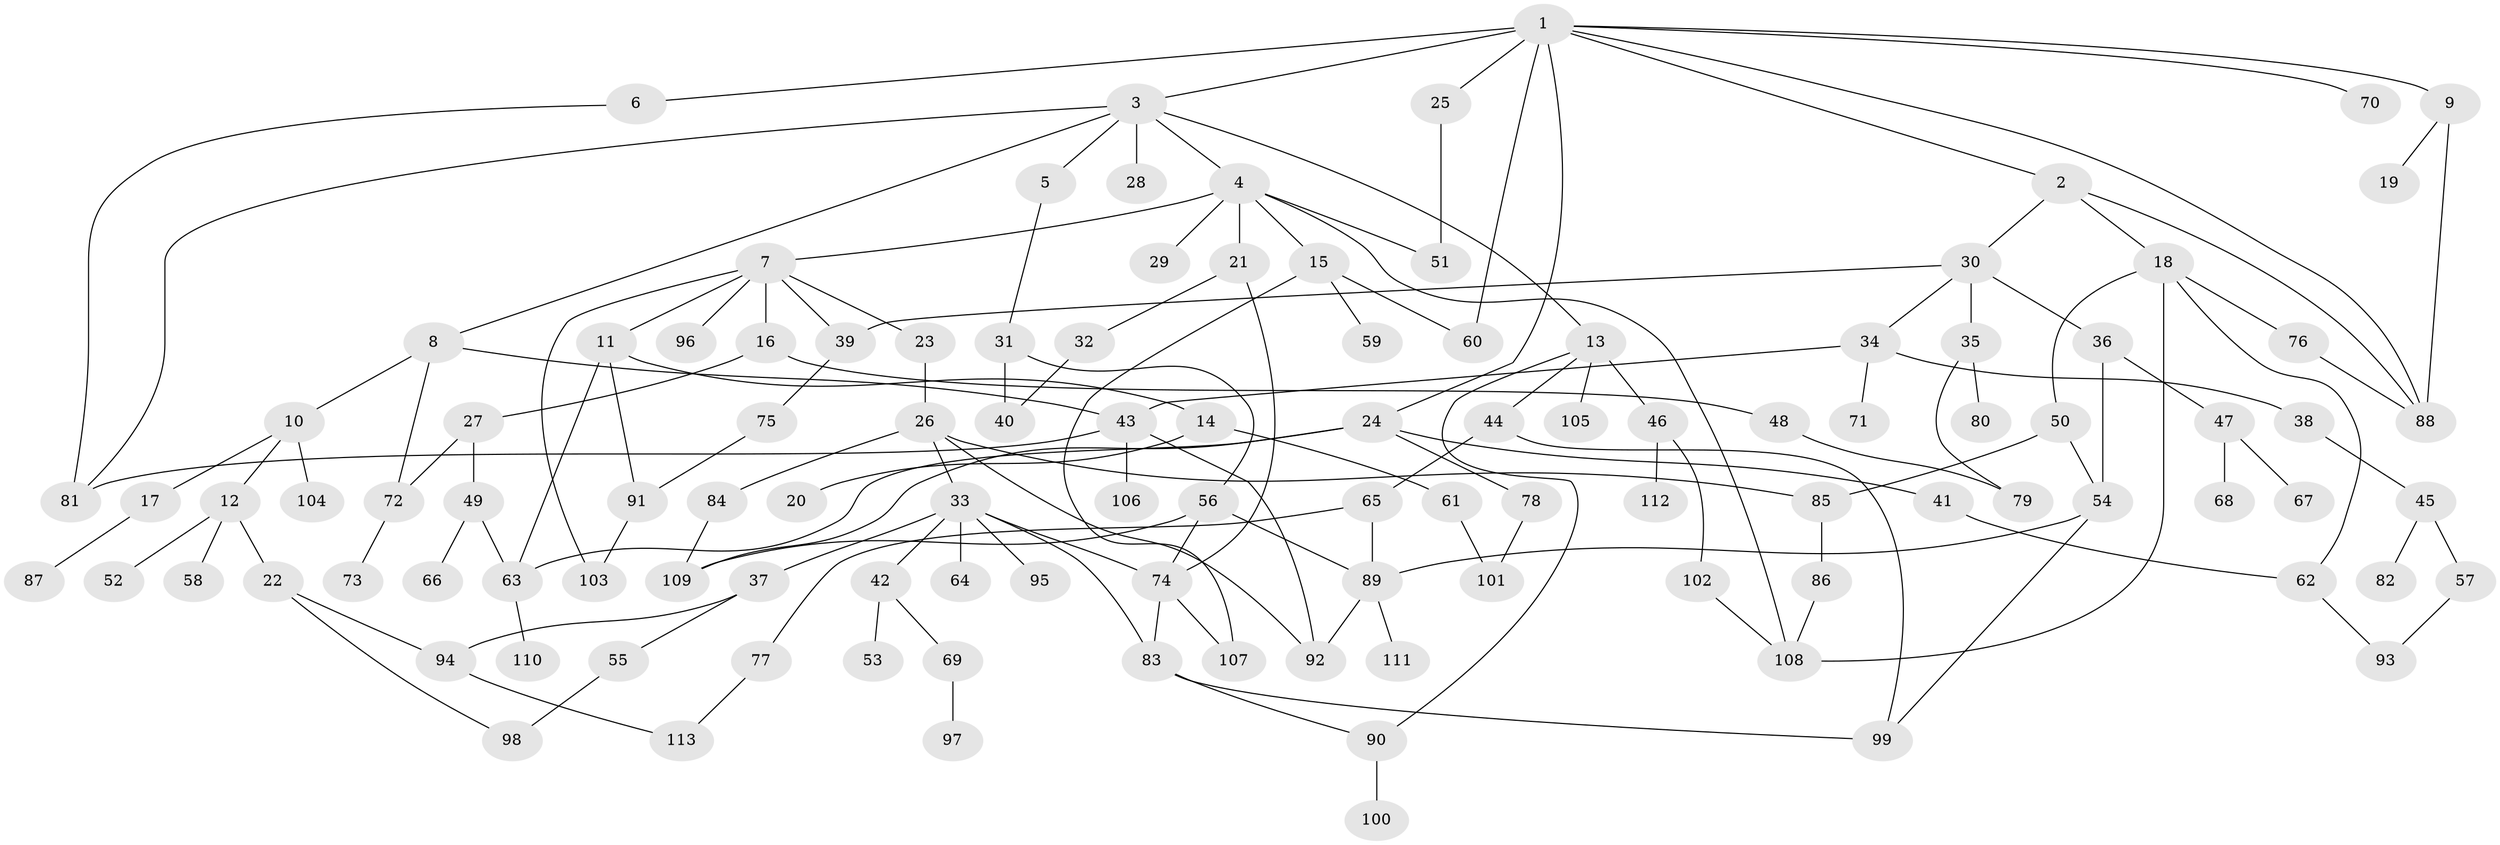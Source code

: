 // coarse degree distribution, {6: 0.029850746268656716, 4: 0.11940298507462686, 2: 0.23880597014925373, 1: 0.34328358208955223, 5: 0.1044776119402985, 3: 0.11940298507462686, 7: 0.014925373134328358, 8: 0.014925373134328358, 13: 0.014925373134328358}
// Generated by graph-tools (version 1.1) at 2025/45/03/04/25 21:45:04]
// undirected, 113 vertices, 152 edges
graph export_dot {
graph [start="1"]
  node [color=gray90,style=filled];
  1;
  2;
  3;
  4;
  5;
  6;
  7;
  8;
  9;
  10;
  11;
  12;
  13;
  14;
  15;
  16;
  17;
  18;
  19;
  20;
  21;
  22;
  23;
  24;
  25;
  26;
  27;
  28;
  29;
  30;
  31;
  32;
  33;
  34;
  35;
  36;
  37;
  38;
  39;
  40;
  41;
  42;
  43;
  44;
  45;
  46;
  47;
  48;
  49;
  50;
  51;
  52;
  53;
  54;
  55;
  56;
  57;
  58;
  59;
  60;
  61;
  62;
  63;
  64;
  65;
  66;
  67;
  68;
  69;
  70;
  71;
  72;
  73;
  74;
  75;
  76;
  77;
  78;
  79;
  80;
  81;
  82;
  83;
  84;
  85;
  86;
  87;
  88;
  89;
  90;
  91;
  92;
  93;
  94;
  95;
  96;
  97;
  98;
  99;
  100;
  101;
  102;
  103;
  104;
  105;
  106;
  107;
  108;
  109;
  110;
  111;
  112;
  113;
  1 -- 2;
  1 -- 3;
  1 -- 6;
  1 -- 9;
  1 -- 24;
  1 -- 25;
  1 -- 70;
  1 -- 88;
  1 -- 60;
  2 -- 18;
  2 -- 30;
  2 -- 88;
  3 -- 4;
  3 -- 5;
  3 -- 8;
  3 -- 13;
  3 -- 28;
  3 -- 81;
  4 -- 7;
  4 -- 15;
  4 -- 21;
  4 -- 29;
  4 -- 51;
  4 -- 108;
  5 -- 31;
  6 -- 81;
  7 -- 11;
  7 -- 16;
  7 -- 23;
  7 -- 96;
  7 -- 39;
  7 -- 103;
  8 -- 10;
  8 -- 43;
  8 -- 72;
  9 -- 19;
  9 -- 88;
  10 -- 12;
  10 -- 17;
  10 -- 104;
  11 -- 14;
  11 -- 63;
  11 -- 91;
  12 -- 22;
  12 -- 52;
  12 -- 58;
  13 -- 44;
  13 -- 46;
  13 -- 105;
  13 -- 90;
  14 -- 20;
  14 -- 61;
  15 -- 59;
  15 -- 60;
  15 -- 107;
  16 -- 27;
  16 -- 48;
  17 -- 87;
  18 -- 50;
  18 -- 76;
  18 -- 62;
  18 -- 108;
  21 -- 32;
  21 -- 74;
  22 -- 94;
  22 -- 98;
  23 -- 26;
  24 -- 41;
  24 -- 78;
  24 -- 109;
  24 -- 63;
  25 -- 51;
  26 -- 33;
  26 -- 84;
  26 -- 92;
  26 -- 85;
  27 -- 49;
  27 -- 72;
  30 -- 34;
  30 -- 35;
  30 -- 36;
  30 -- 39;
  31 -- 56;
  31 -- 40;
  32 -- 40;
  33 -- 37;
  33 -- 42;
  33 -- 64;
  33 -- 74;
  33 -- 83;
  33 -- 95;
  34 -- 38;
  34 -- 71;
  34 -- 43;
  35 -- 79;
  35 -- 80;
  36 -- 47;
  36 -- 54;
  37 -- 55;
  37 -- 94;
  38 -- 45;
  39 -- 75;
  41 -- 62;
  42 -- 53;
  42 -- 69;
  43 -- 92;
  43 -- 106;
  43 -- 81;
  44 -- 65;
  44 -- 99;
  45 -- 57;
  45 -- 82;
  46 -- 102;
  46 -- 112;
  47 -- 67;
  47 -- 68;
  48 -- 79;
  49 -- 66;
  49 -- 63;
  50 -- 54;
  50 -- 85;
  54 -- 99;
  54 -- 89;
  55 -- 98;
  56 -- 89;
  56 -- 109;
  56 -- 74;
  57 -- 93;
  61 -- 101;
  62 -- 93;
  63 -- 110;
  65 -- 77;
  65 -- 89;
  69 -- 97;
  72 -- 73;
  74 -- 83;
  74 -- 107;
  75 -- 91;
  76 -- 88;
  77 -- 113;
  78 -- 101;
  83 -- 90;
  83 -- 99;
  84 -- 109;
  85 -- 86;
  86 -- 108;
  89 -- 111;
  89 -- 92;
  90 -- 100;
  91 -- 103;
  94 -- 113;
  102 -- 108;
}
